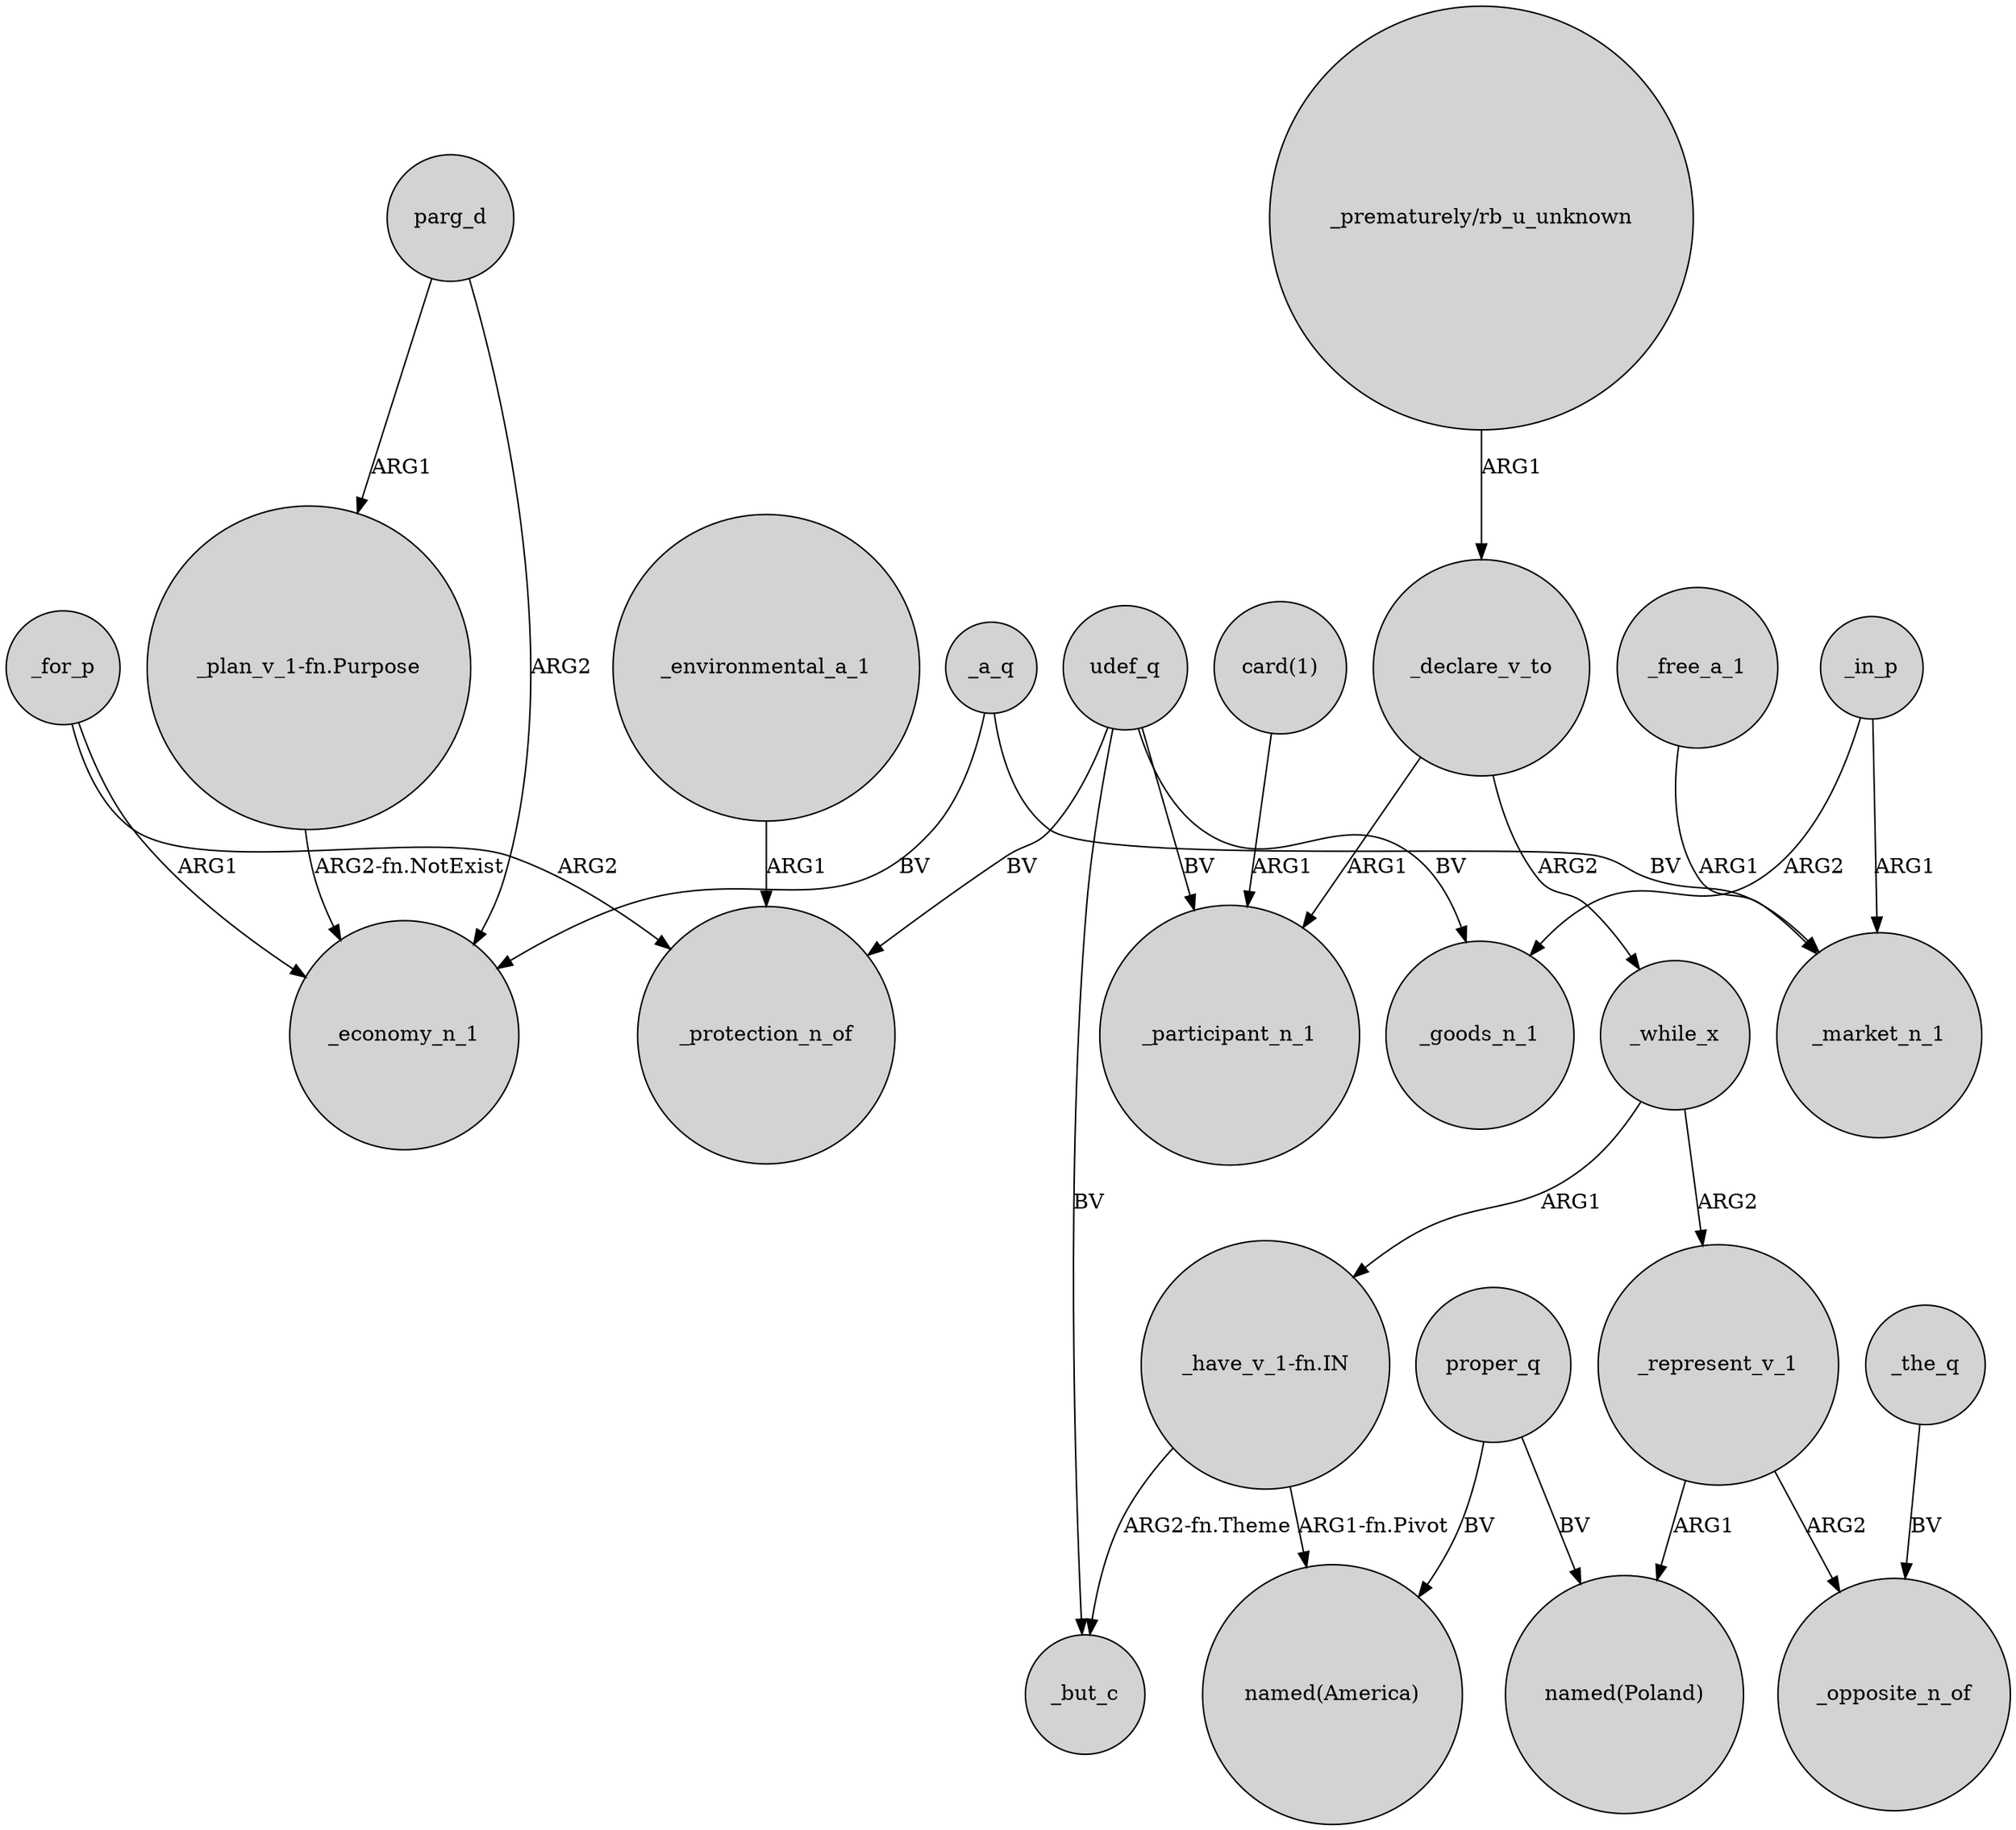 digraph {
	node [shape=circle style=filled]
	parg_d -> _economy_n_1 [label=ARG2]
	_in_p -> _market_n_1 [label=ARG1]
	udef_q -> _participant_n_1 [label=BV]
	"_have_v_1-fn.IN" -> _but_c [label="ARG2-fn.Theme"]
	"_plan_v_1-fn.Purpose" -> _economy_n_1 [label="ARG2-fn.NotExist"]
	_the_q -> _opposite_n_of [label=BV]
	_free_a_1 -> _market_n_1 [label=ARG1]
	_while_x -> "_have_v_1-fn.IN" [label=ARG1]
	_represent_v_1 -> _opposite_n_of [label=ARG2]
	_for_p -> _protection_n_of [label=ARG2]
	"_prematurely/rb_u_unknown" -> _declare_v_to [label=ARG1]
	_a_q -> _economy_n_1 [label=BV]
	proper_q -> "named(Poland)" [label=BV]
	_in_p -> _goods_n_1 [label=ARG2]
	udef_q -> _protection_n_of [label=BV]
	udef_q -> _goods_n_1 [label=BV]
	_for_p -> _economy_n_1 [label=ARG1]
	parg_d -> "_plan_v_1-fn.Purpose" [label=ARG1]
	_declare_v_to -> _participant_n_1 [label=ARG1]
	_a_q -> _market_n_1 [label=BV]
	_environmental_a_1 -> _protection_n_of [label=ARG1]
	"_have_v_1-fn.IN" -> "named(America)" [label="ARG1-fn.Pivot"]
	_represent_v_1 -> "named(Poland)" [label=ARG1]
	_while_x -> _represent_v_1 [label=ARG2]
	proper_q -> "named(America)" [label=BV]
	udef_q -> _but_c [label=BV]
	"card(1)" -> _participant_n_1 [label=ARG1]
	_declare_v_to -> _while_x [label=ARG2]
}
